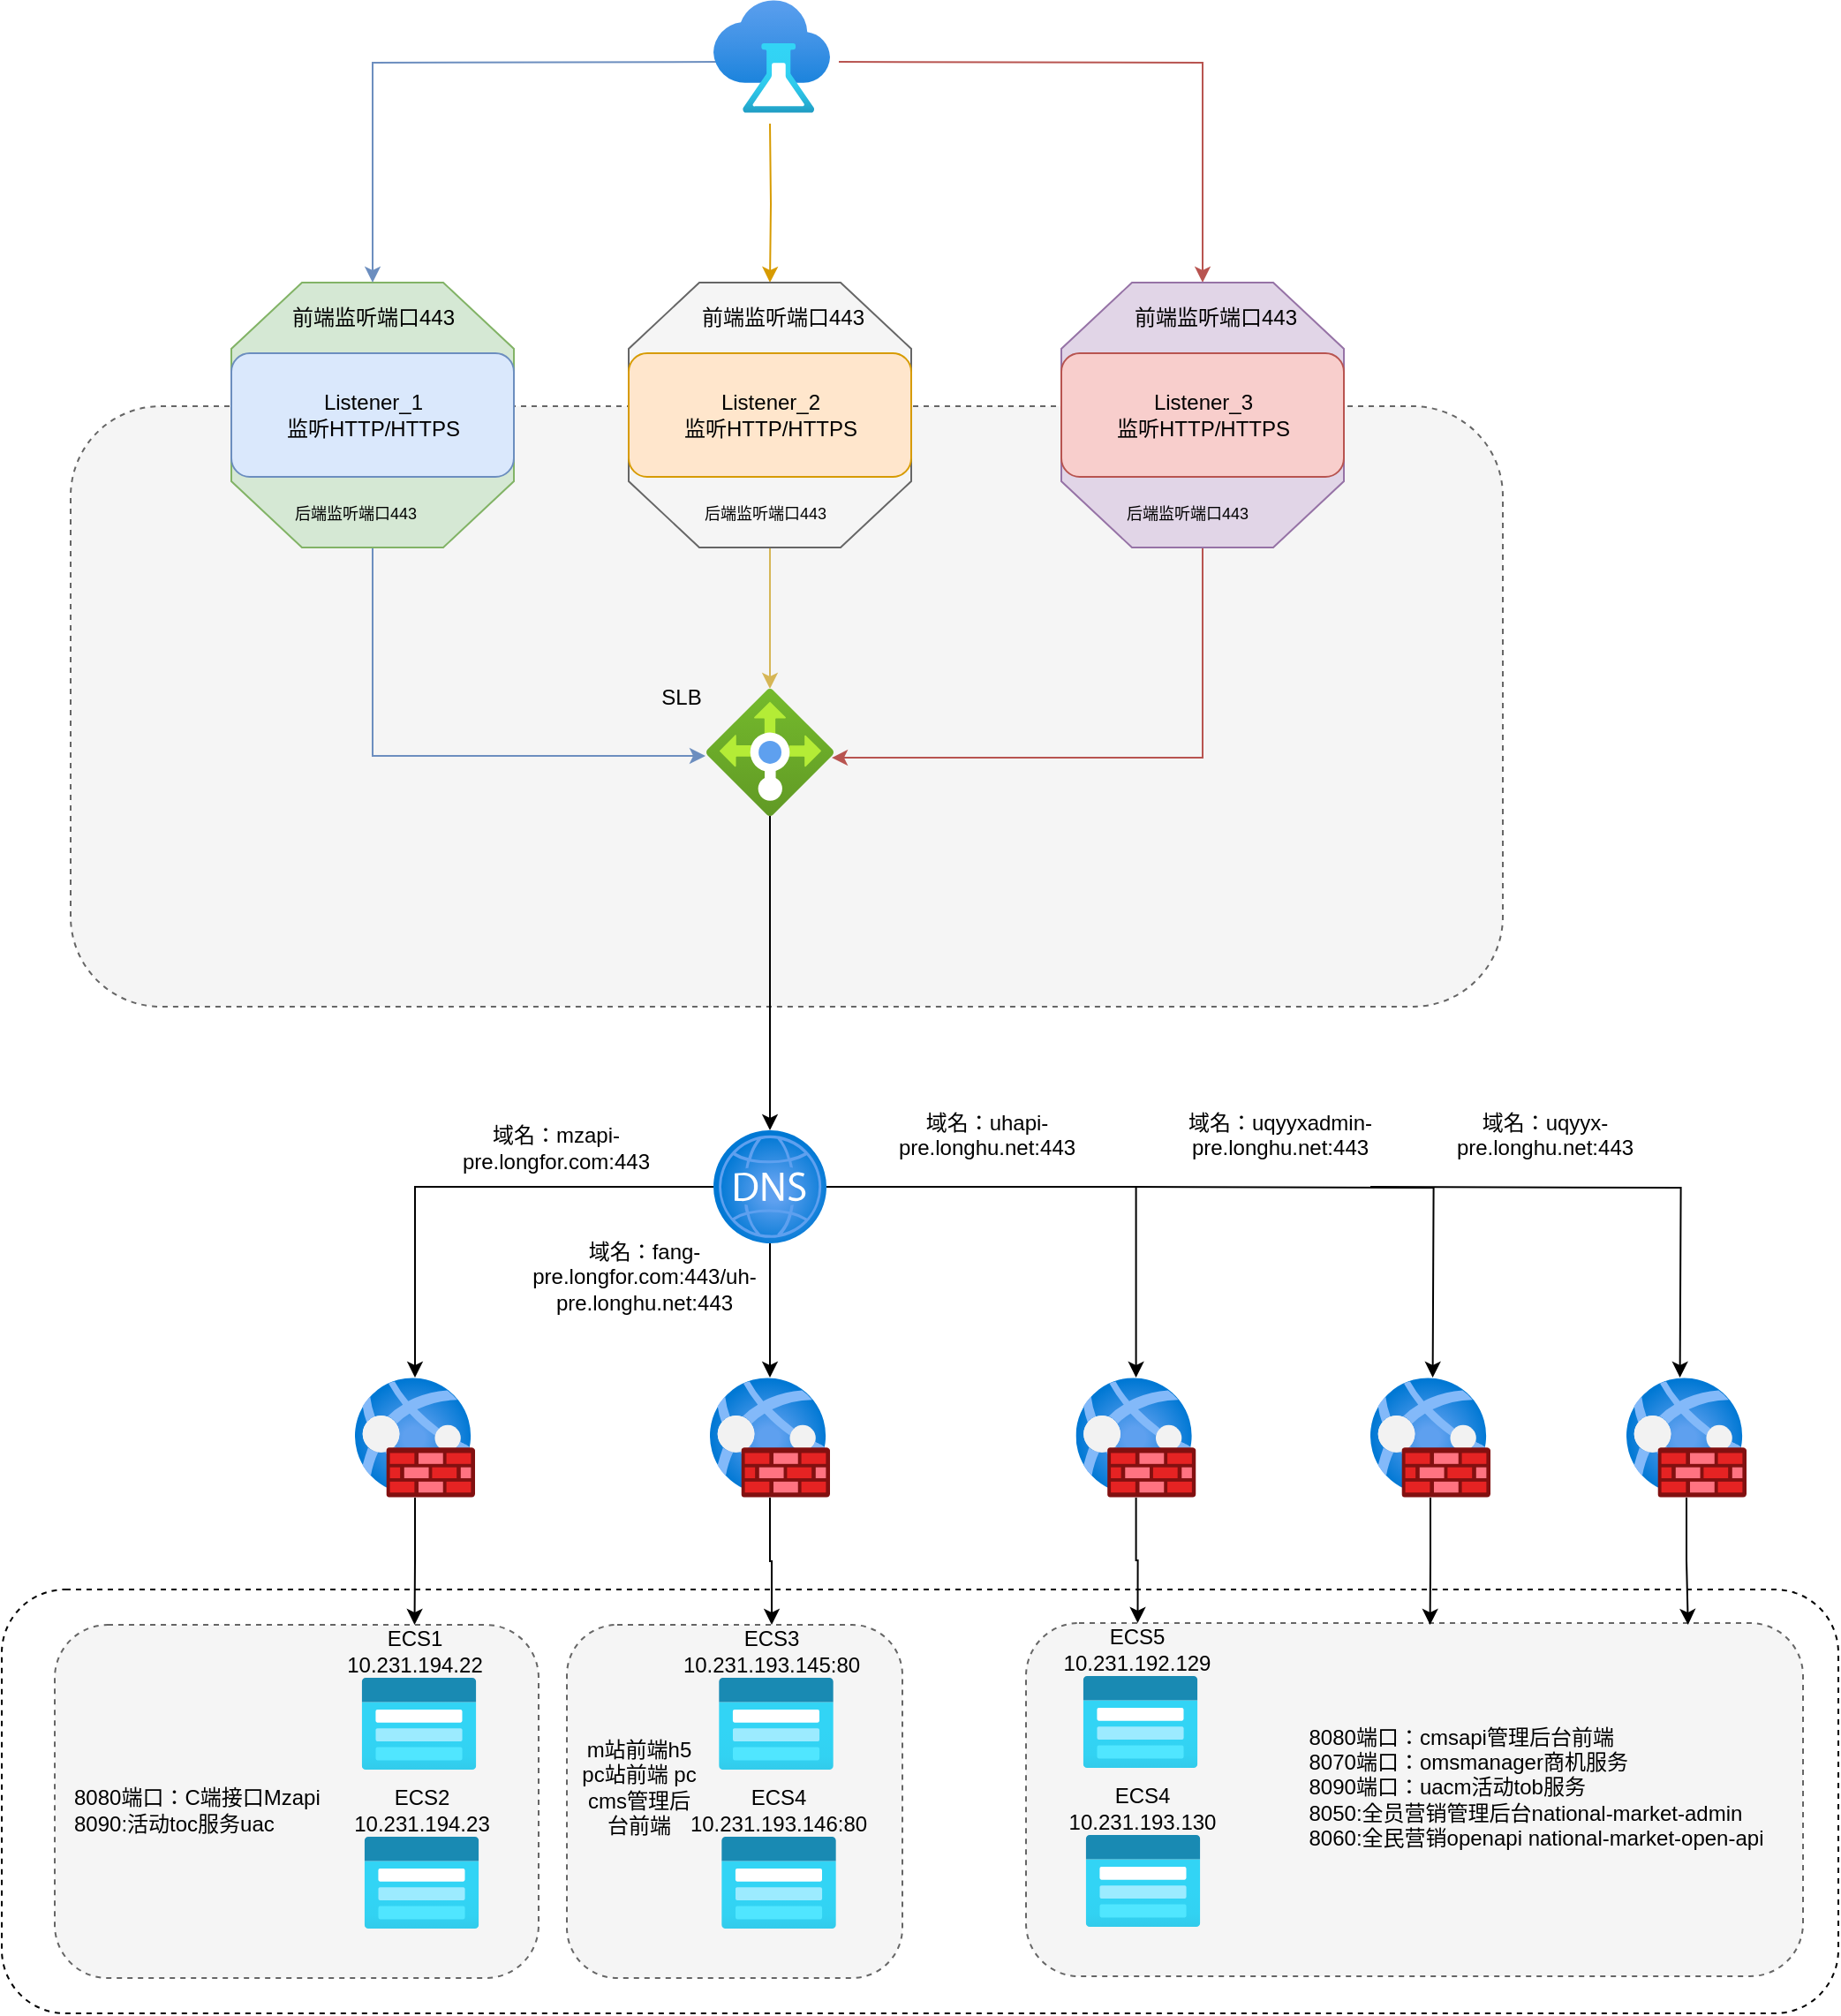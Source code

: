 <mxfile version="14.4.9" type="github">
  <diagram id="w-ZbXZgo_mfyNoJGI8el" name="Page-1">
    <mxGraphModel dx="2893" dy="1097" grid="1" gridSize="10" guides="1" tooltips="1" connect="1" arrows="1" fold="1" page="1" pageScale="1" pageWidth="827" pageHeight="1169" math="0" shadow="0">
      <root>
        <mxCell id="0" />
        <mxCell id="1" parent="0" />
        <mxCell id="Gco1w03ydCAbFGhGG0ck-64" value="" style="rounded=1;whiteSpace=wrap;html=1;dashed=1;" vertex="1" parent="1">
          <mxGeometry x="-70" y="950" width="1040" height="240" as="geometry" />
        </mxCell>
        <mxCell id="Gco1w03ydCAbFGhGG0ck-78" value="" style="rounded=1;whiteSpace=wrap;html=1;dashed=1;fillColor=#f5f5f5;strokeColor=#666666;fontColor=#333333;" vertex="1" parent="1">
          <mxGeometry x="-40" y="970" width="274" height="200" as="geometry" />
        </mxCell>
        <mxCell id="Gco1w03ydCAbFGhGG0ck-49" value="" style="rounded=1;whiteSpace=wrap;html=1;dashed=1;fillColor=#f5f5f5;strokeColor=#666666;fontColor=#333333;" vertex="1" parent="1">
          <mxGeometry x="-31" y="280" width="811" height="340" as="geometry" />
        </mxCell>
        <mxCell id="Gco1w03ydCAbFGhGG0ck-50" style="edgeStyle=orthogonalEdgeStyle;rounded=0;orthogonalLoop=1;jettySize=auto;html=1;entryX=-0.007;entryY=0.528;entryDx=0;entryDy=0;entryPerimeter=0;fillColor=#dae8fc;strokeColor=#6c8ebf;" edge="1" parent="1" source="Gco1w03ydCAbFGhGG0ck-24" target="Gco1w03ydCAbFGhGG0ck-38">
          <mxGeometry relative="1" as="geometry">
            <Array as="points">
              <mxPoint x="140" y="478" />
            </Array>
          </mxGeometry>
        </mxCell>
        <mxCell id="Gco1w03ydCAbFGhGG0ck-24" value="" style="verticalLabelPosition=bottom;verticalAlign=top;html=1;shape=mxgraph.basic.polygon;polyCoords=[[0.25,0],[0.75,0],[1,0.25],[1,0.75],[0.75,1],[0.25,1],[0,0.75],[0,0.25]];polyline=0;fillColor=#d5e8d4;strokeColor=#82b366;" vertex="1" parent="1">
          <mxGeometry x="60" y="210" width="160" height="150" as="geometry" />
        </mxCell>
        <mxCell id="Gco1w03ydCAbFGhGG0ck-30" style="edgeStyle=orthogonalEdgeStyle;rounded=0;orthogonalLoop=1;jettySize=auto;html=1;entryX=0.5;entryY=0;entryDx=0;entryDy=0;entryPerimeter=0;fillColor=#dae8fc;strokeColor=#6c8ebf;exitX=0.16;exitY=0.5;exitDx=0;exitDy=0;exitPerimeter=0;" edge="1" parent="1" target="Gco1w03ydCAbFGhGG0ck-24">
          <mxGeometry relative="1" as="geometry">
            <mxPoint x="338.48" y="85" as="sourcePoint" />
          </mxGeometry>
        </mxCell>
        <mxCell id="Gco1w03ydCAbFGhGG0ck-42" style="edgeStyle=orthogonalEdgeStyle;rounded=0;orthogonalLoop=1;jettySize=auto;html=1;fillColor=#ffe6cc;strokeColor=#d79b00;" edge="1" parent="1" target="Gco1w03ydCAbFGhGG0ck-31">
          <mxGeometry relative="1" as="geometry">
            <mxPoint x="365" y="120" as="sourcePoint" />
          </mxGeometry>
        </mxCell>
        <mxCell id="Gco1w03ydCAbFGhGG0ck-48" style="edgeStyle=orthogonalEdgeStyle;rounded=0;orthogonalLoop=1;jettySize=auto;html=1;fillColor=#f8cecc;strokeColor=#b85450;" edge="1" parent="1" target="Gco1w03ydCAbFGhGG0ck-43">
          <mxGeometry relative="1" as="geometry">
            <mxPoint x="404" y="85" as="sourcePoint" />
          </mxGeometry>
        </mxCell>
        <mxCell id="Gco1w03ydCAbFGhGG0ck-14" value="" style="rounded=1;whiteSpace=wrap;html=1;fillColor=#dae8fc;strokeColor=#6c8ebf;" vertex="1" parent="1">
          <mxGeometry x="60" y="250" width="160" height="70" as="geometry" />
        </mxCell>
        <mxCell id="Gco1w03ydCAbFGhGG0ck-27" value="前端监听端口443" style="text;html=1;strokeColor=none;fillColor=none;align=center;verticalAlign=middle;whiteSpace=wrap;rounded=0;" vertex="1" parent="1">
          <mxGeometry x="87.5" y="220" width="105" height="20" as="geometry" />
        </mxCell>
        <mxCell id="Gco1w03ydCAbFGhGG0ck-28" value="&lt;div style=&quot;text-align: center&quot;&gt;&lt;span style=&quot;font-size: 9px&quot;&gt;后端监听端口443&lt;/span&gt;&lt;/div&gt;" style="text;html=1;strokeColor=none;fillColor=none;align=left;verticalAlign=middle;whiteSpace=wrap;rounded=0;" vertex="1" parent="1">
          <mxGeometry x="94" y="310" width="140" height="60" as="geometry" />
        </mxCell>
        <mxCell id="Gco1w03ydCAbFGhGG0ck-29" value="Listener_1&lt;br&gt;监听HTTP/HTTPS" style="text;html=1;strokeColor=none;fillColor=none;align=center;verticalAlign=middle;whiteSpace=wrap;rounded=0;" vertex="1" parent="1">
          <mxGeometry x="87.5" y="260" width="105" height="50" as="geometry" />
        </mxCell>
        <mxCell id="Gco1w03ydCAbFGhGG0ck-51" style="edgeStyle=orthogonalEdgeStyle;rounded=0;orthogonalLoop=1;jettySize=auto;html=1;fillColor=#fff2cc;strokeColor=#d6b656;" edge="1" parent="1" source="Gco1w03ydCAbFGhGG0ck-31" target="Gco1w03ydCAbFGhGG0ck-38">
          <mxGeometry relative="1" as="geometry" />
        </mxCell>
        <mxCell id="Gco1w03ydCAbFGhGG0ck-31" value="" style="verticalLabelPosition=bottom;verticalAlign=top;html=1;shape=mxgraph.basic.polygon;polyCoords=[[0.25,0],[0.75,0],[1,0.25],[1,0.75],[0.75,1],[0.25,1],[0,0.75],[0,0.25]];polyline=0;fillColor=#f5f5f5;strokeColor=#666666;fontColor=#333333;" vertex="1" parent="1">
          <mxGeometry x="285" y="210" width="160" height="150" as="geometry" />
        </mxCell>
        <mxCell id="Gco1w03ydCAbFGhGG0ck-32" value="" style="rounded=1;whiteSpace=wrap;html=1;fillColor=#ffe6cc;strokeColor=#d79b00;" vertex="1" parent="1">
          <mxGeometry x="285" y="250" width="160" height="70" as="geometry" />
        </mxCell>
        <mxCell id="Gco1w03ydCAbFGhGG0ck-35" value="Listener_2&lt;br&gt;监听HTTP/HTTPS" style="text;html=1;strokeColor=none;fillColor=none;align=center;verticalAlign=middle;whiteSpace=wrap;rounded=0;" vertex="1" parent="1">
          <mxGeometry x="312.5" y="260" width="105" height="50" as="geometry" />
        </mxCell>
        <mxCell id="Gco1w03ydCAbFGhGG0ck-61" style="edgeStyle=orthogonalEdgeStyle;rounded=0;orthogonalLoop=1;jettySize=auto;html=1;" edge="1" parent="1" source="Gco1w03ydCAbFGhGG0ck-37" target="Gco1w03ydCAbFGhGG0ck-57">
          <mxGeometry relative="1" as="geometry" />
        </mxCell>
        <mxCell id="Gco1w03ydCAbFGhGG0ck-62" style="edgeStyle=orthogonalEdgeStyle;rounded=0;orthogonalLoop=1;jettySize=auto;html=1;" edge="1" parent="1" source="Gco1w03ydCAbFGhGG0ck-37" target="Gco1w03ydCAbFGhGG0ck-58">
          <mxGeometry relative="1" as="geometry" />
        </mxCell>
        <mxCell id="Gco1w03ydCAbFGhGG0ck-63" style="edgeStyle=orthogonalEdgeStyle;rounded=0;orthogonalLoop=1;jettySize=auto;html=1;" edge="1" parent="1" source="Gco1w03ydCAbFGhGG0ck-37" target="Gco1w03ydCAbFGhGG0ck-59">
          <mxGeometry relative="1" as="geometry" />
        </mxCell>
        <mxCell id="Gco1w03ydCAbFGhGG0ck-37" value="" style="aspect=fixed;html=1;points=[];align=center;image;fontSize=12;image=img/lib/azure2/networking/DNS_Zones.svg;" vertex="1" parent="1">
          <mxGeometry x="333" y="690" width="64" height="64" as="geometry" />
        </mxCell>
        <mxCell id="Gco1w03ydCAbFGhGG0ck-60" style="edgeStyle=orthogonalEdgeStyle;rounded=0;orthogonalLoop=1;jettySize=auto;html=1;" edge="1" parent="1" source="Gco1w03ydCAbFGhGG0ck-38" target="Gco1w03ydCAbFGhGG0ck-37">
          <mxGeometry relative="1" as="geometry" />
        </mxCell>
        <mxCell id="Gco1w03ydCAbFGhGG0ck-38" value="" style="aspect=fixed;html=1;points=[];align=center;image;fontSize=12;image=img/lib/azure2/networking/Load_Balancers.svg;" vertex="1" parent="1">
          <mxGeometry x="329" y="440" width="72" height="72" as="geometry" />
        </mxCell>
        <mxCell id="Gco1w03ydCAbFGhGG0ck-39" value="前端监听端口443" style="text;html=1;strokeColor=none;fillColor=none;align=center;verticalAlign=middle;whiteSpace=wrap;rounded=0;" vertex="1" parent="1">
          <mxGeometry x="320" y="220" width="105" height="20" as="geometry" />
        </mxCell>
        <mxCell id="Gco1w03ydCAbFGhGG0ck-40" value="&lt;div style=&quot;text-align: center&quot;&gt;&lt;span style=&quot;font-size: 9px&quot;&gt;后端监听端口443&lt;/span&gt;&lt;/div&gt;" style="text;html=1;strokeColor=none;fillColor=none;align=left;verticalAlign=middle;whiteSpace=wrap;rounded=0;" vertex="1" parent="1">
          <mxGeometry x="326" y="310" width="140" height="60" as="geometry" />
        </mxCell>
        <mxCell id="Gco1w03ydCAbFGhGG0ck-54" style="edgeStyle=orthogonalEdgeStyle;rounded=0;orthogonalLoop=1;jettySize=auto;html=1;entryX=0.986;entryY=0.542;entryDx=0;entryDy=0;entryPerimeter=0;fillColor=#f8cecc;strokeColor=#b85450;" edge="1" parent="1" source="Gco1w03ydCAbFGhGG0ck-43" target="Gco1w03ydCAbFGhGG0ck-38">
          <mxGeometry relative="1" as="geometry">
            <Array as="points">
              <mxPoint x="610" y="479" />
            </Array>
          </mxGeometry>
        </mxCell>
        <mxCell id="Gco1w03ydCAbFGhGG0ck-43" value="" style="verticalLabelPosition=bottom;verticalAlign=top;html=1;shape=mxgraph.basic.polygon;polyCoords=[[0.25,0],[0.75,0],[1,0.25],[1,0.75],[0.75,1],[0.25,1],[0,0.75],[0,0.25]];polyline=0;fillColor=#e1d5e7;strokeColor=#9673a6;" vertex="1" parent="1">
          <mxGeometry x="530" y="210" width="160" height="150" as="geometry" />
        </mxCell>
        <mxCell id="Gco1w03ydCAbFGhGG0ck-44" value="" style="rounded=1;whiteSpace=wrap;html=1;fillColor=#f8cecc;strokeColor=#b85450;" vertex="1" parent="1">
          <mxGeometry x="530" y="250" width="160" height="70" as="geometry" />
        </mxCell>
        <mxCell id="Gco1w03ydCAbFGhGG0ck-45" value="Listener_3&lt;br&gt;监听HTTP/HTTPS" style="text;html=1;strokeColor=none;fillColor=none;align=center;verticalAlign=middle;whiteSpace=wrap;rounded=0;" vertex="1" parent="1">
          <mxGeometry x="557.5" y="260" width="105" height="50" as="geometry" />
        </mxCell>
        <mxCell id="Gco1w03ydCAbFGhGG0ck-46" value="前端监听端口443" style="text;html=1;strokeColor=none;fillColor=none;align=center;verticalAlign=middle;whiteSpace=wrap;rounded=0;" vertex="1" parent="1">
          <mxGeometry x="565" y="220" width="105" height="20" as="geometry" />
        </mxCell>
        <mxCell id="Gco1w03ydCAbFGhGG0ck-47" value="&lt;div style=&quot;text-align: center&quot;&gt;&lt;span style=&quot;font-size: 9px&quot;&gt;后端监听端口443&lt;/span&gt;&lt;/div&gt;" style="text;html=1;strokeColor=none;fillColor=none;align=left;verticalAlign=middle;whiteSpace=wrap;rounded=0;" vertex="1" parent="1">
          <mxGeometry x="565" y="310" width="140" height="60" as="geometry" />
        </mxCell>
        <mxCell id="Gco1w03ydCAbFGhGG0ck-55" value="SLB" style="text;html=1;strokeColor=none;fillColor=none;align=center;verticalAlign=middle;whiteSpace=wrap;rounded=0;dashed=1;" vertex="1" parent="1">
          <mxGeometry x="280" y="430" width="70" height="30" as="geometry" />
        </mxCell>
        <mxCell id="Gco1w03ydCAbFGhGG0ck-84" style="edgeStyle=orthogonalEdgeStyle;rounded=0;orthogonalLoop=1;jettySize=auto;html=1;entryX=0.5;entryY=0;entryDx=0;entryDy=0;" edge="1" parent="1" source="Gco1w03ydCAbFGhGG0ck-57" target="Gco1w03ydCAbFGhGG0ck-76">
          <mxGeometry relative="1" as="geometry" />
        </mxCell>
        <mxCell id="Gco1w03ydCAbFGhGG0ck-57" value="" style="aspect=fixed;html=1;points=[];align=center;image;fontSize=12;image=img/lib/azure2/networking/Web_Application_Firewall_Policies_WAF.svg;dashed=1;" vertex="1" parent="1">
          <mxGeometry x="130" y="830" width="68" height="68" as="geometry" />
        </mxCell>
        <mxCell id="Gco1w03ydCAbFGhGG0ck-85" value="" style="edgeStyle=orthogonalEdgeStyle;rounded=0;orthogonalLoop=1;jettySize=auto;html=1;" edge="1" parent="1" source="Gco1w03ydCAbFGhGG0ck-58" target="Gco1w03ydCAbFGhGG0ck-82">
          <mxGeometry relative="1" as="geometry" />
        </mxCell>
        <mxCell id="Gco1w03ydCAbFGhGG0ck-58" value="" style="aspect=fixed;html=1;points=[];align=center;image;fontSize=12;image=img/lib/azure2/networking/Web_Application_Firewall_Policies_WAF.svg;dashed=1;" vertex="1" parent="1">
          <mxGeometry x="331" y="830" width="68" height="68" as="geometry" />
        </mxCell>
        <mxCell id="Gco1w03ydCAbFGhGG0ck-91" style="edgeStyle=orthogonalEdgeStyle;rounded=0;orthogonalLoop=1;jettySize=auto;html=1;entryX=0.5;entryY=0;entryDx=0;entryDy=0;" edge="1" parent="1" source="Gco1w03ydCAbFGhGG0ck-59" target="Gco1w03ydCAbFGhGG0ck-89">
          <mxGeometry relative="1" as="geometry" />
        </mxCell>
        <mxCell id="Gco1w03ydCAbFGhGG0ck-59" value="" style="aspect=fixed;html=1;points=[];align=center;image;fontSize=12;image=img/lib/azure2/networking/Web_Application_Firewall_Policies_WAF.svg;dashed=1;" vertex="1" parent="1">
          <mxGeometry x="538.25" y="830" width="68" height="68" as="geometry" />
        </mxCell>
        <mxCell id="Gco1w03ydCAbFGhGG0ck-67" value="域名：mzapi-pre.longfor.com:443" style="text;html=1;strokeColor=none;fillColor=none;align=center;verticalAlign=middle;whiteSpace=wrap;rounded=0;dashed=1;" vertex="1" parent="1">
          <mxGeometry x="180" y="690" width="127.5" height="20" as="geometry" />
        </mxCell>
        <mxCell id="Gco1w03ydCAbFGhGG0ck-69" value="" style="aspect=fixed;html=1;points=[];align=center;image;fontSize=12;image=img/lib/azure2/devops/Lab_Services.svg;dashed=1;" vertex="1" parent="1">
          <mxGeometry x="333" y="50" width="66" height="64" as="geometry" />
        </mxCell>
        <mxCell id="Gco1w03ydCAbFGhGG0ck-71" value="" style="aspect=fixed;html=1;points=[];align=center;image;fontSize=12;image=img/lib/azure2/storage/Storage_Accounts_Classic.svg;dashed=1;" vertex="1" parent="1">
          <mxGeometry x="133.75" y="1000" width="65" height="52" as="geometry" />
        </mxCell>
        <mxCell id="Gco1w03ydCAbFGhGG0ck-75" value="" style="aspect=fixed;html=1;points=[];align=center;image;fontSize=12;image=img/lib/azure2/storage/Storage_Accounts_Classic.svg;dashed=1;" vertex="1" parent="1">
          <mxGeometry x="135.25" y="1090" width="65" height="52" as="geometry" />
        </mxCell>
        <mxCell id="Gco1w03ydCAbFGhGG0ck-76" value="ECS1&lt;br&gt;10.231.194.22" style="text;html=1;strokeColor=none;fillColor=none;align=center;verticalAlign=middle;whiteSpace=wrap;rounded=0;dashed=1;" vertex="1" parent="1">
          <mxGeometry x="128.75" y="970" width="70" height="30" as="geometry" />
        </mxCell>
        <mxCell id="Gco1w03ydCAbFGhGG0ck-77" value="ECS2&lt;br&gt;10.231.194.23" style="text;html=1;strokeColor=none;fillColor=none;align=center;verticalAlign=middle;whiteSpace=wrap;rounded=0;dashed=1;" vertex="1" parent="1">
          <mxGeometry x="132.75" y="1060" width="70" height="30" as="geometry" />
        </mxCell>
        <mxCell id="Gco1w03ydCAbFGhGG0ck-79" value="" style="rounded=1;whiteSpace=wrap;html=1;dashed=1;fillColor=#f5f5f5;strokeColor=#666666;fontColor=#333333;" vertex="1" parent="1">
          <mxGeometry x="250" y="970" width="190" height="200" as="geometry" />
        </mxCell>
        <mxCell id="Gco1w03ydCAbFGhGG0ck-80" value="" style="aspect=fixed;html=1;points=[];align=center;image;fontSize=12;image=img/lib/azure2/storage/Storage_Accounts_Classic.svg;dashed=1;" vertex="1" parent="1">
          <mxGeometry x="336" y="1000" width="65" height="52" as="geometry" />
        </mxCell>
        <mxCell id="Gco1w03ydCAbFGhGG0ck-81" value="" style="aspect=fixed;html=1;points=[];align=center;image;fontSize=12;image=img/lib/azure2/storage/Storage_Accounts_Classic.svg;dashed=1;" vertex="1" parent="1">
          <mxGeometry x="337.5" y="1090" width="65" height="52" as="geometry" />
        </mxCell>
        <mxCell id="Gco1w03ydCAbFGhGG0ck-82" value="ECS3&lt;br&gt;10.231.193.145:80" style="text;html=1;strokeColor=none;fillColor=none;align=center;verticalAlign=middle;whiteSpace=wrap;rounded=0;dashed=1;" vertex="1" parent="1">
          <mxGeometry x="331" y="970" width="70" height="30" as="geometry" />
        </mxCell>
        <mxCell id="Gco1w03ydCAbFGhGG0ck-83" value="ECS4&lt;br&gt;10.231.193.146:80" style="text;html=1;strokeColor=none;fillColor=none;align=center;verticalAlign=middle;whiteSpace=wrap;rounded=0;dashed=1;" vertex="1" parent="1">
          <mxGeometry x="335" y="1060" width="70" height="30" as="geometry" />
        </mxCell>
        <mxCell id="Gco1w03ydCAbFGhGG0ck-86" value="" style="rounded=1;whiteSpace=wrap;html=1;dashed=1;fillColor=#f5f5f5;strokeColor=#666666;fontColor=#333333;" vertex="1" parent="1">
          <mxGeometry x="510" y="969" width="440" height="200" as="geometry" />
        </mxCell>
        <mxCell id="Gco1w03ydCAbFGhGG0ck-87" value="" style="aspect=fixed;html=1;points=[];align=center;image;fontSize=12;image=img/lib/azure2/storage/Storage_Accounts_Classic.svg;dashed=1;" vertex="1" parent="1">
          <mxGeometry x="542.25" y="999" width="65" height="52" as="geometry" />
        </mxCell>
        <mxCell id="Gco1w03ydCAbFGhGG0ck-88" value="" style="aspect=fixed;html=1;points=[];align=center;image;fontSize=12;image=img/lib/azure2/storage/Storage_Accounts_Classic.svg;dashed=1;" vertex="1" parent="1">
          <mxGeometry x="543.75" y="1089" width="65" height="52" as="geometry" />
        </mxCell>
        <mxCell id="Gco1w03ydCAbFGhGG0ck-89" value="ECS5&lt;br&gt;10.231.192.129" style="text;html=1;strokeColor=none;fillColor=none;align=center;verticalAlign=middle;whiteSpace=wrap;rounded=0;dashed=1;" vertex="1" parent="1">
          <mxGeometry x="538.25" y="969" width="70" height="30" as="geometry" />
        </mxCell>
        <mxCell id="Gco1w03ydCAbFGhGG0ck-90" value="ECS4&lt;br&gt;10.231.193.130" style="text;html=1;strokeColor=none;fillColor=none;align=center;verticalAlign=middle;whiteSpace=wrap;rounded=0;dashed=1;" vertex="1" parent="1">
          <mxGeometry x="541.25" y="1059" width="70" height="30" as="geometry" />
        </mxCell>
        <mxCell id="Gco1w03ydCAbFGhGG0ck-92" value="8080端口：C端接口Mzapi&lt;br&gt;8090:活动toc服务uac" style="text;html=1;strokeColor=none;fillColor=none;align=left;verticalAlign=middle;whiteSpace=wrap;rounded=0;dashed=1;" vertex="1" parent="1">
          <mxGeometry x="-31.25" y="1040" width="160" height="70" as="geometry" />
        </mxCell>
        <mxCell id="Gco1w03ydCAbFGhGG0ck-93" value="m站前端h5&lt;br&gt;pc站前端 pc&lt;br&gt;cms管理后台前端" style="text;html=1;strokeColor=none;fillColor=none;align=center;verticalAlign=middle;whiteSpace=wrap;rounded=0;dashed=1;" vertex="1" parent="1">
          <mxGeometry x="256" y="1017.5" width="70" height="89" as="geometry" />
        </mxCell>
        <mxCell id="Gco1w03ydCAbFGhGG0ck-94" value="&lt;div style=&quot;text-align: left&quot;&gt;&lt;span&gt;8080端口：cmsapi管理后台前端&lt;/span&gt;&lt;/div&gt;&lt;div style=&quot;text-align: left&quot;&gt;&lt;span&gt;8070端口：omsmanager商机服务&lt;/span&gt;&lt;/div&gt;&lt;div style=&quot;text-align: left&quot;&gt;&lt;span&gt;8090端口：uacm活动tob服务&lt;/span&gt;&lt;/div&gt;&lt;div style=&quot;text-align: left&quot;&gt;&lt;span&gt;8050:全员营销管理后台national-market-admin&lt;/span&gt;&lt;/div&gt;&lt;div style=&quot;text-align: left&quot;&gt;&lt;span&gt;8060:全民营销openapi national-market-open-api&lt;/span&gt;&lt;/div&gt;" style="text;html=1;strokeColor=none;fillColor=none;align=center;verticalAlign=middle;whiteSpace=wrap;rounded=0;dashed=1;" vertex="1" parent="1">
          <mxGeometry x="660" y="986" width="277.5" height="152" as="geometry" />
        </mxCell>
        <mxCell id="Gco1w03ydCAbFGhGG0ck-96" value="域名：fang-pre.longfor.com:443/uh-pre.longhu.net:443&lt;span style=&quot;color: rgba(0 , 0 , 0 , 0) ; font-family: monospace ; font-size: 0px&quot;&gt;%3CmxGraphModel%3E%3Croot%3E%3CmxCell%20id%3D%220%22%2F%3E%3CmxCell%20id%3D%221%22%20parent%3D%220%22%2F%3E%3CmxCell%20id%3D%222%22%20value%3D%22%E5%9F%9F%E5%90%8D%EF%BC%9Amzapi-pre.longfor.com%3A443%22%20style%3D%22text%3Bhtml%3D1%3BstrokeColor%3Dnone%3BfillColor%3Dnone%3Balign%3Dcenter%3BverticalAlign%3Dmiddle%3BwhiteSpace%3Dwrap%3Brounded%3D0%3Bdashed%3D1%3B%22%20vertex%3D%221%22%20parent%3D%221%22%3E%3CmxGeometry%20x%3D%22180%22%20y%3D%22690%22%20width%3D%22127.5%22%20height%3D%2220%22%20as%3D%22geometry%22%2F%3E%3C%2FmxCell%3E%3C%2Froot%3E%3C%2FmxGraphModel%3E&lt;/span&gt;&lt;br&gt;&lt;span style=&quot;color: rgba(0 , 0 , 0 , 0) ; font-family: monospace ; font-size: 0px&quot;&gt;%3CmxGraphModel%3E%3Croot%3E%3CmxCell%20id%3D%220%22%2F%3E%3CmxCell%20id%3D%221%22%20parent%3D%220%22%2F%3E%3CmxCell%20id%3D%222%22%20value%3D%22%E5%9F%9F%E5%90%8D%EF%BC%9Amzapi-pre.longfor.com%3A443%22%20style%3D%22text%3Bhtml%3D1%3BstrokeColor%3Dnone%3BfillColor%3Dnone%3Balign%3Dcenter%3BverticalAlign%3Dmiddle%3BwhiteSpace%3Dwrap%3Brounded%3D0%3Bdashed%3D1%3B%22%20vertex%3D%221%22%20parent%3D%221%22%3E%3CmxGeometry%20x%3D%22180%22%20y%3D%22690%22%20width%3D%22127.5%22%20height%3D%2220%22%20as%3D%22geometry%22%2F%3E%3C%2FmxCell%3E%3C%2Froot%3E%3C%2FmxGraphModel%3E&lt;/span&gt;" style="text;html=1;strokeColor=none;fillColor=none;align=center;verticalAlign=middle;whiteSpace=wrap;rounded=0;dashed=1;" vertex="1" parent="1">
          <mxGeometry x="220" y="770" width="147.5" height="20" as="geometry" />
        </mxCell>
        <mxCell id="Gco1w03ydCAbFGhGG0ck-102" style="edgeStyle=orthogonalEdgeStyle;rounded=0;orthogonalLoop=1;jettySize=auto;html=1;entryX=0.52;entryY=0.005;entryDx=0;entryDy=0;entryPerimeter=0;" edge="1" parent="1" source="Gco1w03ydCAbFGhGG0ck-97" target="Gco1w03ydCAbFGhGG0ck-86">
          <mxGeometry relative="1" as="geometry" />
        </mxCell>
        <mxCell id="Gco1w03ydCAbFGhGG0ck-97" value="" style="aspect=fixed;html=1;points=[];align=center;image;fontSize=12;image=img/lib/azure2/networking/Web_Application_Firewall_Policies_WAF.svg;dashed=1;" vertex="1" parent="1">
          <mxGeometry x="705" y="830" width="68" height="68" as="geometry" />
        </mxCell>
        <mxCell id="Gco1w03ydCAbFGhGG0ck-103" style="edgeStyle=orthogonalEdgeStyle;rounded=0;orthogonalLoop=1;jettySize=auto;html=1;entryX=0.852;entryY=0.005;entryDx=0;entryDy=0;entryPerimeter=0;" edge="1" parent="1" source="Gco1w03ydCAbFGhGG0ck-98" target="Gco1w03ydCAbFGhGG0ck-86">
          <mxGeometry relative="1" as="geometry" />
        </mxCell>
        <mxCell id="Gco1w03ydCAbFGhGG0ck-98" value="" style="aspect=fixed;html=1;points=[];align=center;image;fontSize=12;image=img/lib/azure2/networking/Web_Application_Firewall_Policies_WAF.svg;dashed=1;" vertex="1" parent="1">
          <mxGeometry x="850" y="830" width="68" height="68" as="geometry" />
        </mxCell>
        <mxCell id="Gco1w03ydCAbFGhGG0ck-99" style="edgeStyle=orthogonalEdgeStyle;rounded=0;orthogonalLoop=1;jettySize=auto;html=1;" edge="1" parent="1">
          <mxGeometry relative="1" as="geometry">
            <mxPoint x="565" y="722" as="sourcePoint" />
            <mxPoint x="740.3" y="830" as="targetPoint" />
          </mxGeometry>
        </mxCell>
        <mxCell id="Gco1w03ydCAbFGhGG0ck-100" style="edgeStyle=orthogonalEdgeStyle;rounded=0;orthogonalLoop=1;jettySize=auto;html=1;" edge="1" parent="1">
          <mxGeometry relative="1" as="geometry">
            <mxPoint x="705" y="722" as="sourcePoint" />
            <mxPoint x="880.3" y="830" as="targetPoint" />
          </mxGeometry>
        </mxCell>
        <mxCell id="Gco1w03ydCAbFGhGG0ck-104" value="域名：uhapi-pre.longhu.net:443&lt;font color=&quot;rgba(0, 0, 0, 0)&quot; face=&quot;monospace&quot;&gt;&lt;span style=&quot;font-size: 0px&quot;&gt;3CmxGraphModel%3E%3Croot%3E%3CmxCell%20id%3D%220%22%2F%3E%3CmxCell%20id%3D%221%22%20parent%3D%220%22%2F%3E%3CmxCell%20id%3D%222%22%20value%3D%22%E5%9F%9F%E5%90%8D%EF%BC%9Amzapi-pre.longfor.com%3A443%22%20style%3D%22text%3Bhtml%3D1%3BstrokeColor%3Dnone%3BfillColor%3Dnone%3Balign%3Dcenter%3BverticalAlign%3Dmiddle%3BwhiteSpace%3Dwrap%3Brounded%3D0%3Bdashed%3D1%3B%22%20vertex%3D%221%22%20parent%3D%221%22%3E%3CmxGeometry%20x%3D%22180%22%20y%3D%22690%22%20width%3D%22127.5%22%20height%3D%2220%22%20as%3D%22geometry%22%2F%3E%3C%2FmxCell%3E%3C%2Froot%3E%3C%2FmxGraphModel%3E&lt;/span&gt;&lt;/font&gt;&lt;br&gt;&lt;span style=&quot;color: rgba(0 , 0 , 0 , 0) ; font-family: monospace ; font-size: 0px&quot;&gt;%3CmxGraphModel%3E%3Croot%3E%3CmxCell%20id%3D%220%22%2F%3E%3CmxCell%20id%3D%221%22%20parent%3D%220%22%2F%3E%3CmxCell%20id%3D%222%22%20value%3D%22%E5%9F%9F%E5%90%8D%EF%BC%9Amzapi-pre.longfor.com%3A443%22%20style%3D%22text%3Bhtml%3D1%3BstrokeColor%3Dnone%3BfillColor%3Dnone%3Balign%3Dcenter%3BverticalAlign%3Dmiddle%3BwhiteSpace%3Dwrap%3Brounded%3D0%3Bdashed%3D1%3B%22%20vertex%3D%221%22%20parent%3D%221%22%3E%3CmxGeometry%20x%3D%22180%22%20y%3D%22690%22%20width%3D%22127.5%22%20height%3D%2220%22%20as%3D%22geometry%22%2F%3E%3C%2FmxCell%3E%3C%2Froot%3E%3C%2FmxGraphModel%3E&lt;/span&gt;" style="text;html=1;strokeColor=none;fillColor=none;align=center;verticalAlign=middle;whiteSpace=wrap;rounded=0;dashed=1;" vertex="1" parent="1">
          <mxGeometry x="414" y="690" width="147.5" height="20" as="geometry" />
        </mxCell>
        <mxCell id="Gco1w03ydCAbFGhGG0ck-105" value="域名：uqyyxadmin-pre.longhu.net:443&lt;font color=&quot;rgba(0, 0, 0, 0)&quot; face=&quot;monospace&quot;&gt;&lt;span style=&quot;font-size: 0px&quot;&gt;3CmxGraphModel%3E%3Croot%3E%3CmxCell%20id%3D%220%22%2F%3E%3CmxCell%20id%3D%221%22%20parent%3D%220%22%2F%3E%3CmxCell%20id%3D%222%22%20value%3D%22%E5%9F%9F%E5%90%8D%EF%BC%9Amzapi-pre.longfor.com%3A443%22%20style%3D%22text%3Bhtml%3D1%3BstrokeColor%3Dnone%3BfillColor%3Dnone%3Balign%3Dcenter%3BverticalAlign%3Dmiddle%3BwhiteSpace%3Dwrap%3Brounded%3D0%3Bdashed%3D1%3B%22%20vertex%3D%221%22%20parent%3D%221%22%3E%3CmxGeometry%20x%3D%22180%22%20y%3D%22690%22%20width%3D%22127.5%22%20height%3D%2220%22%20as%3D%22geometry%22%2F%3E%3C%2FmxCell%3E%3C%2Froot%3E%3C%2FmxGraphModel%3E&lt;/span&gt;&lt;/font&gt;&lt;br&gt;&lt;span style=&quot;color: rgba(0 , 0 , 0 , 0) ; font-family: monospace ; font-size: 0px&quot;&gt;%3CmxGraphModel%3E%3Croot%3E%3CmxCell%20id%3D%220%22%2F%3E%3CmxCell%20id%3D%221%22%20parent%3D%220%22%2F%3E%3CmxCell%20id%3D%222%22%20value%3D%22%E5%9F%9F%E5%90%8D%EF%BC%9Amzapi-pre.longfor.com%3A443%22%20style%3D%22text%3Bhtml%3D1%3BstrokeColor%3Dnone%3BfillColor%3Dnone%3Balign%3Dcenter%3BverticalAlign%3Dmiddle%3BwhiteSpace%3Dwrap%3Brounded%3D0%3Bdashed%3D1%3B%22%20vertex%3D%221%22%20parent%3D%221%22%3E%3CmxGeometry%20x%3D%22180%22%20y%3D%22690%22%20width%3D%22127.5%22%20height%3D%2220%22%20as%3D%22geometry%22%2F%3E%3C%2FmxCell%3E%3C%2Froot%3E%3C%2FmxGraphModel%3E&lt;/span&gt;" style="text;html=1;strokeColor=none;fillColor=none;align=center;verticalAlign=middle;whiteSpace=wrap;rounded=0;dashed=1;" vertex="1" parent="1">
          <mxGeometry x="580" y="690" width="147.5" height="20" as="geometry" />
        </mxCell>
        <mxCell id="Gco1w03ydCAbFGhGG0ck-106" value="域名：uqyyx-pre.longhu.net:443&lt;font color=&quot;rgba(0, 0, 0, 0)&quot; face=&quot;monospace&quot;&gt;&lt;span style=&quot;font-size: 0px&quot;&gt;3CmxGraphModel%3E%3Croot%3E%3CmxCell%20id%3D%220%22%2F%3E%3CmxCell%20id%3D%221%22%20parent%3D%220%22%2F%3E%3CmxCell%20id%3D%222%22%20value%3D%22%E5%9F%9F%E5%90%8D%EF%BC%9Amzapi-pre.longfor.com%3A443%22%20style%3D%22text%3Bhtml%3D1%3BstrokeColor%3Dnone%3BfillColor%3Dnone%3Balign%3Dcenter%3BverticalAlign%3Dmiddle%3BwhiteSpace%3Dwrap%3Brounded%3D0%3Bdashed%3D1%3B%22%20vertex%3D%221%22%20parent%3D%221%22%3E%3CmxGeometry%20x%3D%22180%22%20y%3D%22690%22%20width%3D%22127.5%22%20height%3D%2220%22%20as%3D%22geometry%22%2F%3E%3C%2FmxCell%3E%3C%2Froot%3E%3C%2FmxGraphModel%3E&lt;/span&gt;&lt;/font&gt;&lt;br&gt;&lt;span style=&quot;color: rgba(0 , 0 , 0 , 0) ; font-family: monospace ; font-size: 0px&quot;&gt;%3CmxGraphModel%3E%3Croot%3E%3CmxCell%20id%3D%220%22%2F%3E%3CmxCell%20id%3D%221%22%20parent%3D%220%22%2F%3E%3CmxCell%20id%3D%222%22%20value%3D%22%E5%9F%9F%E5%90%8D%EF%BC%9Amzapi-pre.longfor.com%3A443%22%20style%3D%22text%3Bhtml%3D1%3BstrokeColor%3Dnone%3BfillColor%3Dnone%3Balign%3Dcenter%3BverticalAlign%3Dmiddle%3BwhiteSpace%3Dwrap%3Brounded%3D0%3Bdashed%3D1%3B%22%20vertex%3D%221%22%20parent%3D%221%22%3E%3CmxGeometry%20x%3D%22180%22%20y%3D%22690%22%20width%3D%22127.5%22%20height%3D%2220%22%20as%3D%22geometry%22%2F%3E%3C%2FmxCell%3E%3C%2Froot%3E%3C%2FmxGraphModel%3E&lt;/span&gt;" style="text;html=1;strokeColor=none;fillColor=none;align=center;verticalAlign=middle;whiteSpace=wrap;rounded=0;dashed=1;" vertex="1" parent="1">
          <mxGeometry x="730" y="690" width="147.5" height="20" as="geometry" />
        </mxCell>
      </root>
    </mxGraphModel>
  </diagram>
</mxfile>
